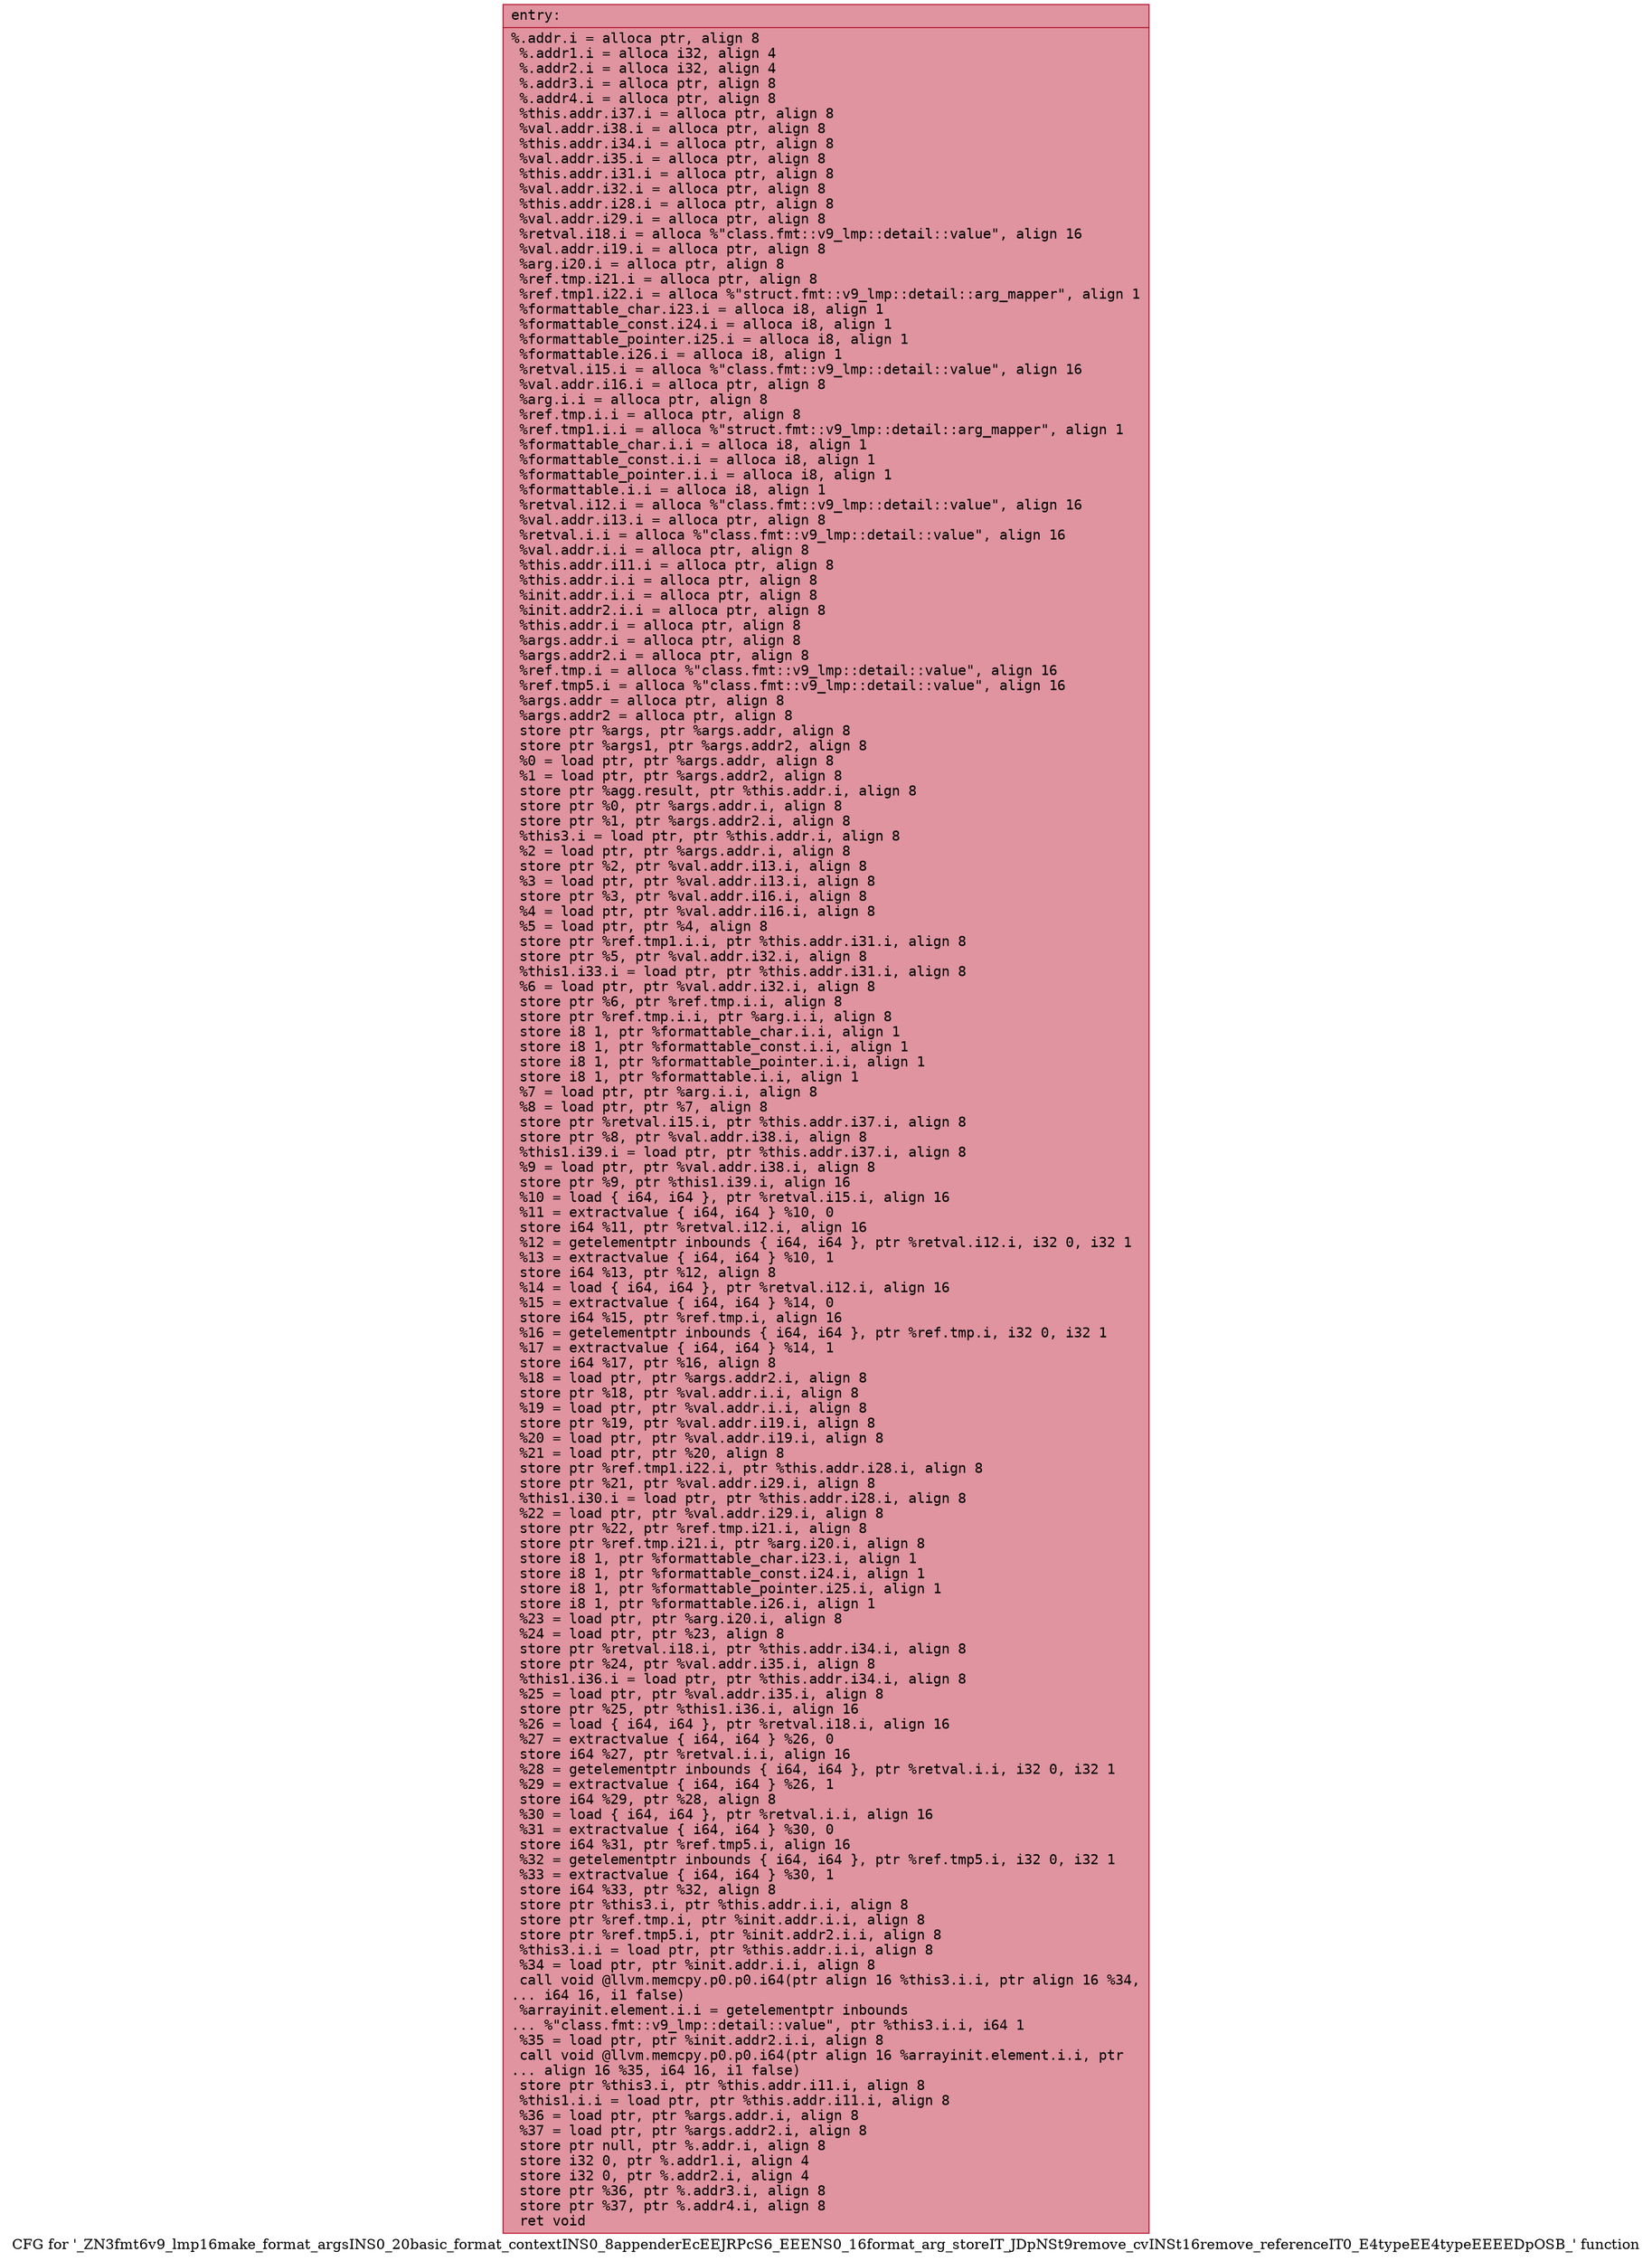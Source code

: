 digraph "CFG for '_ZN3fmt6v9_lmp16make_format_argsINS0_20basic_format_contextINS0_8appenderEcEEJRPcS6_EEENS0_16format_arg_storeIT_JDpNSt9remove_cvINSt16remove_referenceIT0_E4typeEE4typeEEEEDpOSB_' function" {
	label="CFG for '_ZN3fmt6v9_lmp16make_format_argsINS0_20basic_format_contextINS0_8appenderEcEEJRPcS6_EEENS0_16format_arg_storeIT_JDpNSt9remove_cvINSt16remove_referenceIT0_E4typeEE4typeEEEEDpOSB_' function";

	Node0x556bfea2fe30 [shape=record,color="#b70d28ff", style=filled, fillcolor="#b70d2870" fontname="Courier",label="{entry:\l|  %.addr.i = alloca ptr, align 8\l  %.addr1.i = alloca i32, align 4\l  %.addr2.i = alloca i32, align 4\l  %.addr3.i = alloca ptr, align 8\l  %.addr4.i = alloca ptr, align 8\l  %this.addr.i37.i = alloca ptr, align 8\l  %val.addr.i38.i = alloca ptr, align 8\l  %this.addr.i34.i = alloca ptr, align 8\l  %val.addr.i35.i = alloca ptr, align 8\l  %this.addr.i31.i = alloca ptr, align 8\l  %val.addr.i32.i = alloca ptr, align 8\l  %this.addr.i28.i = alloca ptr, align 8\l  %val.addr.i29.i = alloca ptr, align 8\l  %retval.i18.i = alloca %\"class.fmt::v9_lmp::detail::value\", align 16\l  %val.addr.i19.i = alloca ptr, align 8\l  %arg.i20.i = alloca ptr, align 8\l  %ref.tmp.i21.i = alloca ptr, align 8\l  %ref.tmp1.i22.i = alloca %\"struct.fmt::v9_lmp::detail::arg_mapper\", align 1\l  %formattable_char.i23.i = alloca i8, align 1\l  %formattable_const.i24.i = alloca i8, align 1\l  %formattable_pointer.i25.i = alloca i8, align 1\l  %formattable.i26.i = alloca i8, align 1\l  %retval.i15.i = alloca %\"class.fmt::v9_lmp::detail::value\", align 16\l  %val.addr.i16.i = alloca ptr, align 8\l  %arg.i.i = alloca ptr, align 8\l  %ref.tmp.i.i = alloca ptr, align 8\l  %ref.tmp1.i.i = alloca %\"struct.fmt::v9_lmp::detail::arg_mapper\", align 1\l  %formattable_char.i.i = alloca i8, align 1\l  %formattable_const.i.i = alloca i8, align 1\l  %formattable_pointer.i.i = alloca i8, align 1\l  %formattable.i.i = alloca i8, align 1\l  %retval.i12.i = alloca %\"class.fmt::v9_lmp::detail::value\", align 16\l  %val.addr.i13.i = alloca ptr, align 8\l  %retval.i.i = alloca %\"class.fmt::v9_lmp::detail::value\", align 16\l  %val.addr.i.i = alloca ptr, align 8\l  %this.addr.i11.i = alloca ptr, align 8\l  %this.addr.i.i = alloca ptr, align 8\l  %init.addr.i.i = alloca ptr, align 8\l  %init.addr2.i.i = alloca ptr, align 8\l  %this.addr.i = alloca ptr, align 8\l  %args.addr.i = alloca ptr, align 8\l  %args.addr2.i = alloca ptr, align 8\l  %ref.tmp.i = alloca %\"class.fmt::v9_lmp::detail::value\", align 16\l  %ref.tmp5.i = alloca %\"class.fmt::v9_lmp::detail::value\", align 16\l  %args.addr = alloca ptr, align 8\l  %args.addr2 = alloca ptr, align 8\l  store ptr %args, ptr %args.addr, align 8\l  store ptr %args1, ptr %args.addr2, align 8\l  %0 = load ptr, ptr %args.addr, align 8\l  %1 = load ptr, ptr %args.addr2, align 8\l  store ptr %agg.result, ptr %this.addr.i, align 8\l  store ptr %0, ptr %args.addr.i, align 8\l  store ptr %1, ptr %args.addr2.i, align 8\l  %this3.i = load ptr, ptr %this.addr.i, align 8\l  %2 = load ptr, ptr %args.addr.i, align 8\l  store ptr %2, ptr %val.addr.i13.i, align 8\l  %3 = load ptr, ptr %val.addr.i13.i, align 8\l  store ptr %3, ptr %val.addr.i16.i, align 8\l  %4 = load ptr, ptr %val.addr.i16.i, align 8\l  %5 = load ptr, ptr %4, align 8\l  store ptr %ref.tmp1.i.i, ptr %this.addr.i31.i, align 8\l  store ptr %5, ptr %val.addr.i32.i, align 8\l  %this1.i33.i = load ptr, ptr %this.addr.i31.i, align 8\l  %6 = load ptr, ptr %val.addr.i32.i, align 8\l  store ptr %6, ptr %ref.tmp.i.i, align 8\l  store ptr %ref.tmp.i.i, ptr %arg.i.i, align 8\l  store i8 1, ptr %formattable_char.i.i, align 1\l  store i8 1, ptr %formattable_const.i.i, align 1\l  store i8 1, ptr %formattable_pointer.i.i, align 1\l  store i8 1, ptr %formattable.i.i, align 1\l  %7 = load ptr, ptr %arg.i.i, align 8\l  %8 = load ptr, ptr %7, align 8\l  store ptr %retval.i15.i, ptr %this.addr.i37.i, align 8\l  store ptr %8, ptr %val.addr.i38.i, align 8\l  %this1.i39.i = load ptr, ptr %this.addr.i37.i, align 8\l  %9 = load ptr, ptr %val.addr.i38.i, align 8\l  store ptr %9, ptr %this1.i39.i, align 16\l  %10 = load \{ i64, i64 \}, ptr %retval.i15.i, align 16\l  %11 = extractvalue \{ i64, i64 \} %10, 0\l  store i64 %11, ptr %retval.i12.i, align 16\l  %12 = getelementptr inbounds \{ i64, i64 \}, ptr %retval.i12.i, i32 0, i32 1\l  %13 = extractvalue \{ i64, i64 \} %10, 1\l  store i64 %13, ptr %12, align 8\l  %14 = load \{ i64, i64 \}, ptr %retval.i12.i, align 16\l  %15 = extractvalue \{ i64, i64 \} %14, 0\l  store i64 %15, ptr %ref.tmp.i, align 16\l  %16 = getelementptr inbounds \{ i64, i64 \}, ptr %ref.tmp.i, i32 0, i32 1\l  %17 = extractvalue \{ i64, i64 \} %14, 1\l  store i64 %17, ptr %16, align 8\l  %18 = load ptr, ptr %args.addr2.i, align 8\l  store ptr %18, ptr %val.addr.i.i, align 8\l  %19 = load ptr, ptr %val.addr.i.i, align 8\l  store ptr %19, ptr %val.addr.i19.i, align 8\l  %20 = load ptr, ptr %val.addr.i19.i, align 8\l  %21 = load ptr, ptr %20, align 8\l  store ptr %ref.tmp1.i22.i, ptr %this.addr.i28.i, align 8\l  store ptr %21, ptr %val.addr.i29.i, align 8\l  %this1.i30.i = load ptr, ptr %this.addr.i28.i, align 8\l  %22 = load ptr, ptr %val.addr.i29.i, align 8\l  store ptr %22, ptr %ref.tmp.i21.i, align 8\l  store ptr %ref.tmp.i21.i, ptr %arg.i20.i, align 8\l  store i8 1, ptr %formattable_char.i23.i, align 1\l  store i8 1, ptr %formattable_const.i24.i, align 1\l  store i8 1, ptr %formattable_pointer.i25.i, align 1\l  store i8 1, ptr %formattable.i26.i, align 1\l  %23 = load ptr, ptr %arg.i20.i, align 8\l  %24 = load ptr, ptr %23, align 8\l  store ptr %retval.i18.i, ptr %this.addr.i34.i, align 8\l  store ptr %24, ptr %val.addr.i35.i, align 8\l  %this1.i36.i = load ptr, ptr %this.addr.i34.i, align 8\l  %25 = load ptr, ptr %val.addr.i35.i, align 8\l  store ptr %25, ptr %this1.i36.i, align 16\l  %26 = load \{ i64, i64 \}, ptr %retval.i18.i, align 16\l  %27 = extractvalue \{ i64, i64 \} %26, 0\l  store i64 %27, ptr %retval.i.i, align 16\l  %28 = getelementptr inbounds \{ i64, i64 \}, ptr %retval.i.i, i32 0, i32 1\l  %29 = extractvalue \{ i64, i64 \} %26, 1\l  store i64 %29, ptr %28, align 8\l  %30 = load \{ i64, i64 \}, ptr %retval.i.i, align 16\l  %31 = extractvalue \{ i64, i64 \} %30, 0\l  store i64 %31, ptr %ref.tmp5.i, align 16\l  %32 = getelementptr inbounds \{ i64, i64 \}, ptr %ref.tmp5.i, i32 0, i32 1\l  %33 = extractvalue \{ i64, i64 \} %30, 1\l  store i64 %33, ptr %32, align 8\l  store ptr %this3.i, ptr %this.addr.i.i, align 8\l  store ptr %ref.tmp.i, ptr %init.addr.i.i, align 8\l  store ptr %ref.tmp5.i, ptr %init.addr2.i.i, align 8\l  %this3.i.i = load ptr, ptr %this.addr.i.i, align 8\l  %34 = load ptr, ptr %init.addr.i.i, align 8\l  call void @llvm.memcpy.p0.p0.i64(ptr align 16 %this3.i.i, ptr align 16 %34,\l... i64 16, i1 false)\l  %arrayinit.element.i.i = getelementptr inbounds\l... %\"class.fmt::v9_lmp::detail::value\", ptr %this3.i.i, i64 1\l  %35 = load ptr, ptr %init.addr2.i.i, align 8\l  call void @llvm.memcpy.p0.p0.i64(ptr align 16 %arrayinit.element.i.i, ptr\l... align 16 %35, i64 16, i1 false)\l  store ptr %this3.i, ptr %this.addr.i11.i, align 8\l  %this1.i.i = load ptr, ptr %this.addr.i11.i, align 8\l  %36 = load ptr, ptr %args.addr.i, align 8\l  %37 = load ptr, ptr %args.addr2.i, align 8\l  store ptr null, ptr %.addr.i, align 8\l  store i32 0, ptr %.addr1.i, align 4\l  store i32 0, ptr %.addr2.i, align 4\l  store ptr %36, ptr %.addr3.i, align 8\l  store ptr %37, ptr %.addr4.i, align 8\l  ret void\l}"];
}

